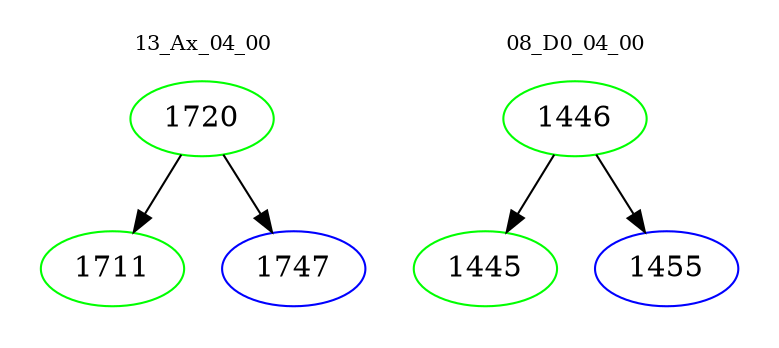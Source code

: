 digraph{
subgraph cluster_0 {
color = white
label = "13_Ax_04_00";
fontsize=10;
T0_1720 [label="1720", color="green"]
T0_1720 -> T0_1711 [color="black"]
T0_1711 [label="1711", color="green"]
T0_1720 -> T0_1747 [color="black"]
T0_1747 [label="1747", color="blue"]
}
subgraph cluster_1 {
color = white
label = "08_D0_04_00";
fontsize=10;
T1_1446 [label="1446", color="green"]
T1_1446 -> T1_1445 [color="black"]
T1_1445 [label="1445", color="green"]
T1_1446 -> T1_1455 [color="black"]
T1_1455 [label="1455", color="blue"]
}
}
